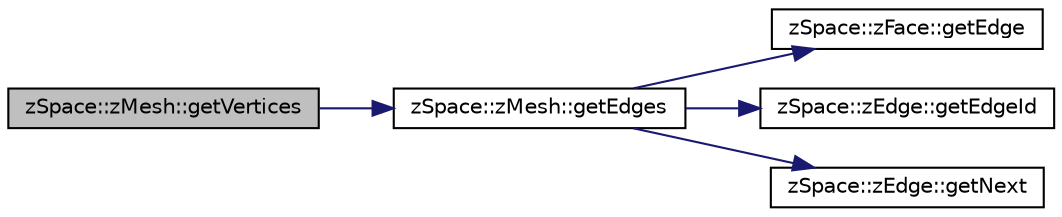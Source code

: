digraph "zSpace::zMesh::getVertices"
{
 // LATEX_PDF_SIZE
  edge [fontname="Helvetica",fontsize="10",labelfontname="Helvetica",labelfontsize="10"];
  node [fontname="Helvetica",fontsize="10",shape=record];
  rankdir="LR";
  Node406 [label="zSpace::zMesh::getVertices",height=0.2,width=0.4,color="black", fillcolor="grey75", style="filled", fontcolor="black",tooltip="This method gets the vertices attached to input zEdge or zFace."];
  Node406 -> Node407 [color="midnightblue",fontsize="10",style="solid",fontname="Helvetica"];
  Node407 [label="zSpace::zMesh::getEdges",height=0.2,width=0.4,color="black", fillcolor="white", style="filled",URL="$classz_space_1_1z_mesh.html#aa705d823873a948a1b62723f24a921b2",tooltip="This method gets the edges of a zFace."];
  Node407 -> Node408 [color="midnightblue",fontsize="10",style="solid",fontname="Helvetica"];
  Node408 [label="zSpace::zFace::getEdge",height=0.2,width=0.4,color="black", fillcolor="white", style="filled",URL="$classz_space_1_1z_face.html#a69a14a515b179226aad1cbc3d7663163",tooltip="This method returns the associated edge of current zFace."];
  Node407 -> Node409 [color="midnightblue",fontsize="10",style="solid",fontname="Helvetica"];
  Node409 [label="zSpace::zEdge::getEdgeId",height=0.2,width=0.4,color="black", fillcolor="white", style="filled",URL="$classz_space_1_1z_edge.html#acd6947ccba055fa6c31d6d386fe68e12",tooltip="This method returns the edgeId of current zEdge."];
  Node407 -> Node410 [color="midnightblue",fontsize="10",style="solid",fontname="Helvetica"];
  Node410 [label="zSpace::zEdge::getNext",height=0.2,width=0.4,color="black", fillcolor="white", style="filled",URL="$classz_space_1_1z_edge.html#a3bce594c06fc4450ce8af3c0b98e2ae3",tooltip="This method returns the next edge of current zEdge."];
}
